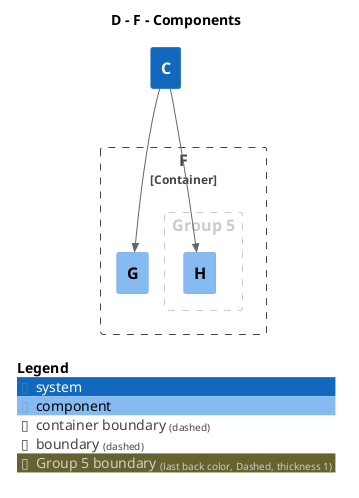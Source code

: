 @startuml
set separator none
title D - F - Components

top to bottom direction

!include <C4/C4>
!include <C4/C4_Context>
!include <C4/C4_Component>

System(C, "C", $descr="", $tags="", $link="")

Container_Boundary("D.F_boundary", "F", $tags="") {
  AddBoundaryTag("Group 5", $borderColor="#cccccc", $fontColor="#cccccc", $borderStyle="Dashed", $borderThickness="1")
  Boundary(group_1, "Group 5", $tags="Group 5") {
    Component(D.F.H, "H", $techn="", $descr="", $tags="", $link="")
  }

  Component(D.F.G, "G", $techn="", $descr="", $tags="", $link="")
}

Rel(C, D.F.G, "", $techn="", $tags="", $link="")
Rel(C, D.F.H, "", $techn="", $tags="", $link="")

SHOW_LEGEND(true)
@enduml